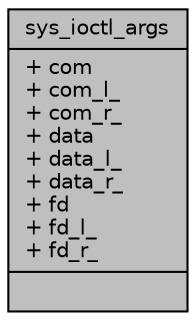 digraph "sys_ioctl_args"
{
 // LATEX_PDF_SIZE
  edge [fontname="Helvetica",fontsize="10",labelfontname="Helvetica",labelfontsize="10"];
  node [fontname="Helvetica",fontsize="10",shape=record];
  Node1 [label="{sys_ioctl_args\n|+ com\l+ com_l_\l+ com_r_\l+ data\l+ data_l_\l+ data_r_\l+ fd\l+ fd_l_\l+ fd_r_\l|}",height=0.2,width=0.4,color="black", fillcolor="grey75", style="filled", fontcolor="black",tooltip=" "];
}
